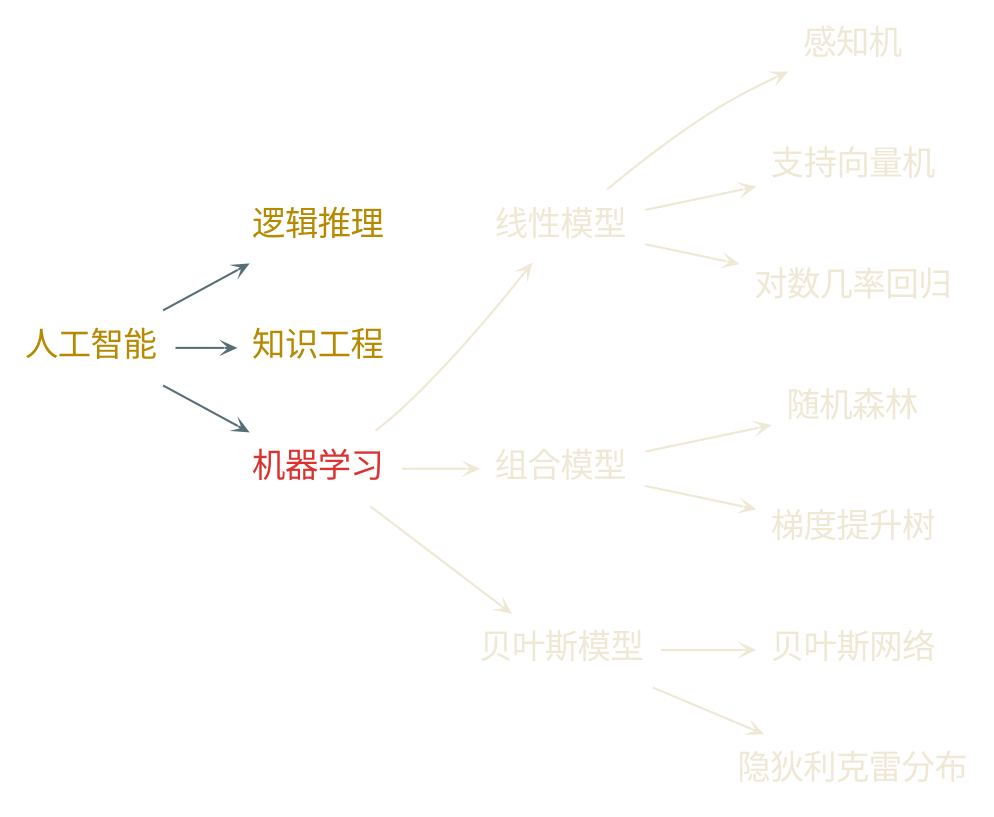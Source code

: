 digraph g {
    graph [nodesep=0.3, ranksep=0.4]
    rankdir=LR
    node [shape=plaintext fontname="EBG,LXGW" fontcolor="#b58900" fontsize=16]
    edge [arrowhead=vee fontname="EBG,LXGW" color="#586e75" fontcolor="#268bd2" fontsize=12 arrowsize=0.5]
    bgcolor="transparent"

    人工智能 -> {逻辑推理, 知识工程}

    node [fontcolor="#dc322f"]

    人工智能 -> 机器学习

    node [fontcolor="#eee8d5"]
    edge [color="#eee8d5" fontcolor="#eee8d5"]

    机器学习 -> {线性模型, 组合模型, 贝叶斯模型}

    线性模型 -> {感知机, 支持向量机, 对数几率回归}

    组合模型 -> {随机森林, 梯度提升树}

    贝叶斯模型 -> {贝叶斯网络, 隐狄利克雷分布}
}